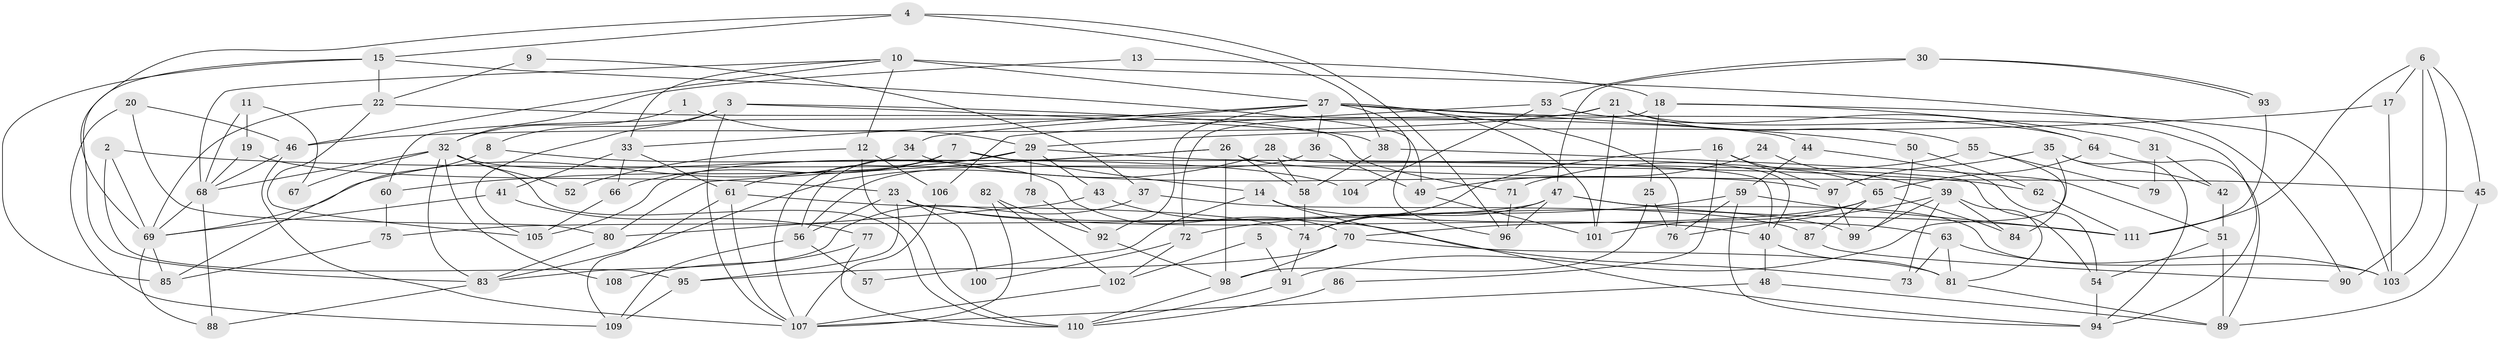// Generated by graph-tools (version 1.1) at 2025/15/03/09/25 04:15:12]
// undirected, 111 vertices, 222 edges
graph export_dot {
graph [start="1"]
  node [color=gray90,style=filled];
  1;
  2;
  3;
  4;
  5;
  6;
  7;
  8;
  9;
  10;
  11;
  12;
  13;
  14;
  15;
  16;
  17;
  18;
  19;
  20;
  21;
  22;
  23;
  24;
  25;
  26;
  27;
  28;
  29;
  30;
  31;
  32;
  33;
  34;
  35;
  36;
  37;
  38;
  39;
  40;
  41;
  42;
  43;
  44;
  45;
  46;
  47;
  48;
  49;
  50;
  51;
  52;
  53;
  54;
  55;
  56;
  57;
  58;
  59;
  60;
  61;
  62;
  63;
  64;
  65;
  66;
  67;
  68;
  69;
  70;
  71;
  72;
  73;
  74;
  75;
  76;
  77;
  78;
  79;
  80;
  81;
  82;
  83;
  84;
  85;
  86;
  87;
  88;
  89;
  90;
  91;
  92;
  93;
  94;
  95;
  96;
  97;
  98;
  99;
  100;
  101;
  102;
  103;
  104;
  105;
  106;
  107;
  108;
  109;
  110;
  111;
  1 -- 32;
  1 -- 29;
  2 -- 95;
  2 -- 69;
  2 -- 62;
  3 -- 105;
  3 -- 107;
  3 -- 8;
  3 -- 38;
  3 -- 71;
  4 -- 15;
  4 -- 96;
  4 -- 38;
  4 -- 69;
  5 -- 91;
  5 -- 102;
  6 -- 103;
  6 -- 45;
  6 -- 17;
  6 -- 90;
  6 -- 111;
  7 -- 107;
  7 -- 66;
  7 -- 14;
  7 -- 40;
  7 -- 61;
  8 -- 85;
  8 -- 104;
  9 -- 37;
  9 -- 22;
  10 -- 33;
  10 -- 46;
  10 -- 12;
  10 -- 27;
  10 -- 68;
  10 -- 90;
  11 -- 19;
  11 -- 68;
  11 -- 67;
  12 -- 110;
  12 -- 52;
  12 -- 106;
  13 -- 18;
  13 -- 32;
  14 -- 94;
  14 -- 57;
  14 -- 63;
  15 -- 83;
  15 -- 49;
  15 -- 22;
  15 -- 85;
  16 -- 74;
  16 -- 97;
  16 -- 65;
  16 -- 86;
  17 -- 103;
  17 -- 29;
  18 -- 103;
  18 -- 60;
  18 -- 25;
  18 -- 31;
  19 -- 68;
  19 -- 23;
  20 -- 46;
  20 -- 109;
  20 -- 80;
  21 -- 55;
  21 -- 101;
  21 -- 46;
  21 -- 72;
  21 -- 94;
  22 -- 69;
  22 -- 44;
  22 -- 105;
  23 -- 56;
  23 -- 40;
  23 -- 95;
  23 -- 99;
  23 -- 100;
  24 -- 39;
  24 -- 49;
  25 -- 98;
  25 -- 76;
  26 -- 58;
  26 -- 80;
  26 -- 45;
  26 -- 98;
  26 -- 105;
  27 -- 64;
  27 -- 33;
  27 -- 34;
  27 -- 36;
  27 -- 50;
  27 -- 76;
  27 -- 92;
  27 -- 96;
  27 -- 101;
  28 -- 83;
  28 -- 40;
  28 -- 58;
  29 -- 54;
  29 -- 43;
  29 -- 56;
  29 -- 60;
  29 -- 78;
  30 -- 47;
  30 -- 93;
  30 -- 93;
  30 -- 53;
  31 -- 42;
  31 -- 79;
  32 -- 68;
  32 -- 110;
  32 -- 52;
  32 -- 67;
  32 -- 70;
  32 -- 83;
  32 -- 108;
  33 -- 61;
  33 -- 41;
  33 -- 66;
  34 -- 69;
  34 -- 97;
  35 -- 97;
  35 -- 94;
  35 -- 42;
  35 -- 91;
  36 -- 56;
  36 -- 49;
  37 -- 87;
  37 -- 83;
  38 -- 51;
  38 -- 58;
  39 -- 99;
  39 -- 76;
  39 -- 73;
  39 -- 81;
  39 -- 84;
  40 -- 81;
  40 -- 48;
  41 -- 69;
  41 -- 77;
  42 -- 51;
  43 -- 73;
  43 -- 80;
  44 -- 54;
  44 -- 59;
  45 -- 89;
  46 -- 68;
  46 -- 107;
  47 -- 111;
  47 -- 74;
  47 -- 75;
  47 -- 96;
  47 -- 103;
  48 -- 107;
  48 -- 89;
  49 -- 101;
  50 -- 62;
  50 -- 99;
  51 -- 89;
  51 -- 54;
  53 -- 106;
  53 -- 64;
  53 -- 104;
  54 -- 94;
  55 -- 71;
  55 -- 84;
  55 -- 79;
  56 -- 109;
  56 -- 57;
  58 -- 74;
  59 -- 76;
  59 -- 72;
  59 -- 94;
  59 -- 111;
  60 -- 75;
  61 -- 107;
  61 -- 74;
  61 -- 109;
  62 -- 111;
  63 -- 81;
  63 -- 73;
  63 -- 103;
  64 -- 65;
  64 -- 89;
  65 -- 70;
  65 -- 84;
  65 -- 87;
  65 -- 101;
  66 -- 105;
  68 -- 88;
  68 -- 69;
  69 -- 85;
  69 -- 88;
  70 -- 81;
  70 -- 95;
  70 -- 98;
  71 -- 96;
  72 -- 100;
  72 -- 102;
  74 -- 91;
  75 -- 85;
  77 -- 110;
  77 -- 108;
  78 -- 92;
  80 -- 83;
  81 -- 89;
  82 -- 102;
  82 -- 92;
  82 -- 107;
  83 -- 88;
  86 -- 110;
  87 -- 90;
  91 -- 110;
  92 -- 98;
  93 -- 111;
  95 -- 109;
  97 -- 99;
  98 -- 110;
  102 -- 107;
  106 -- 107;
}
